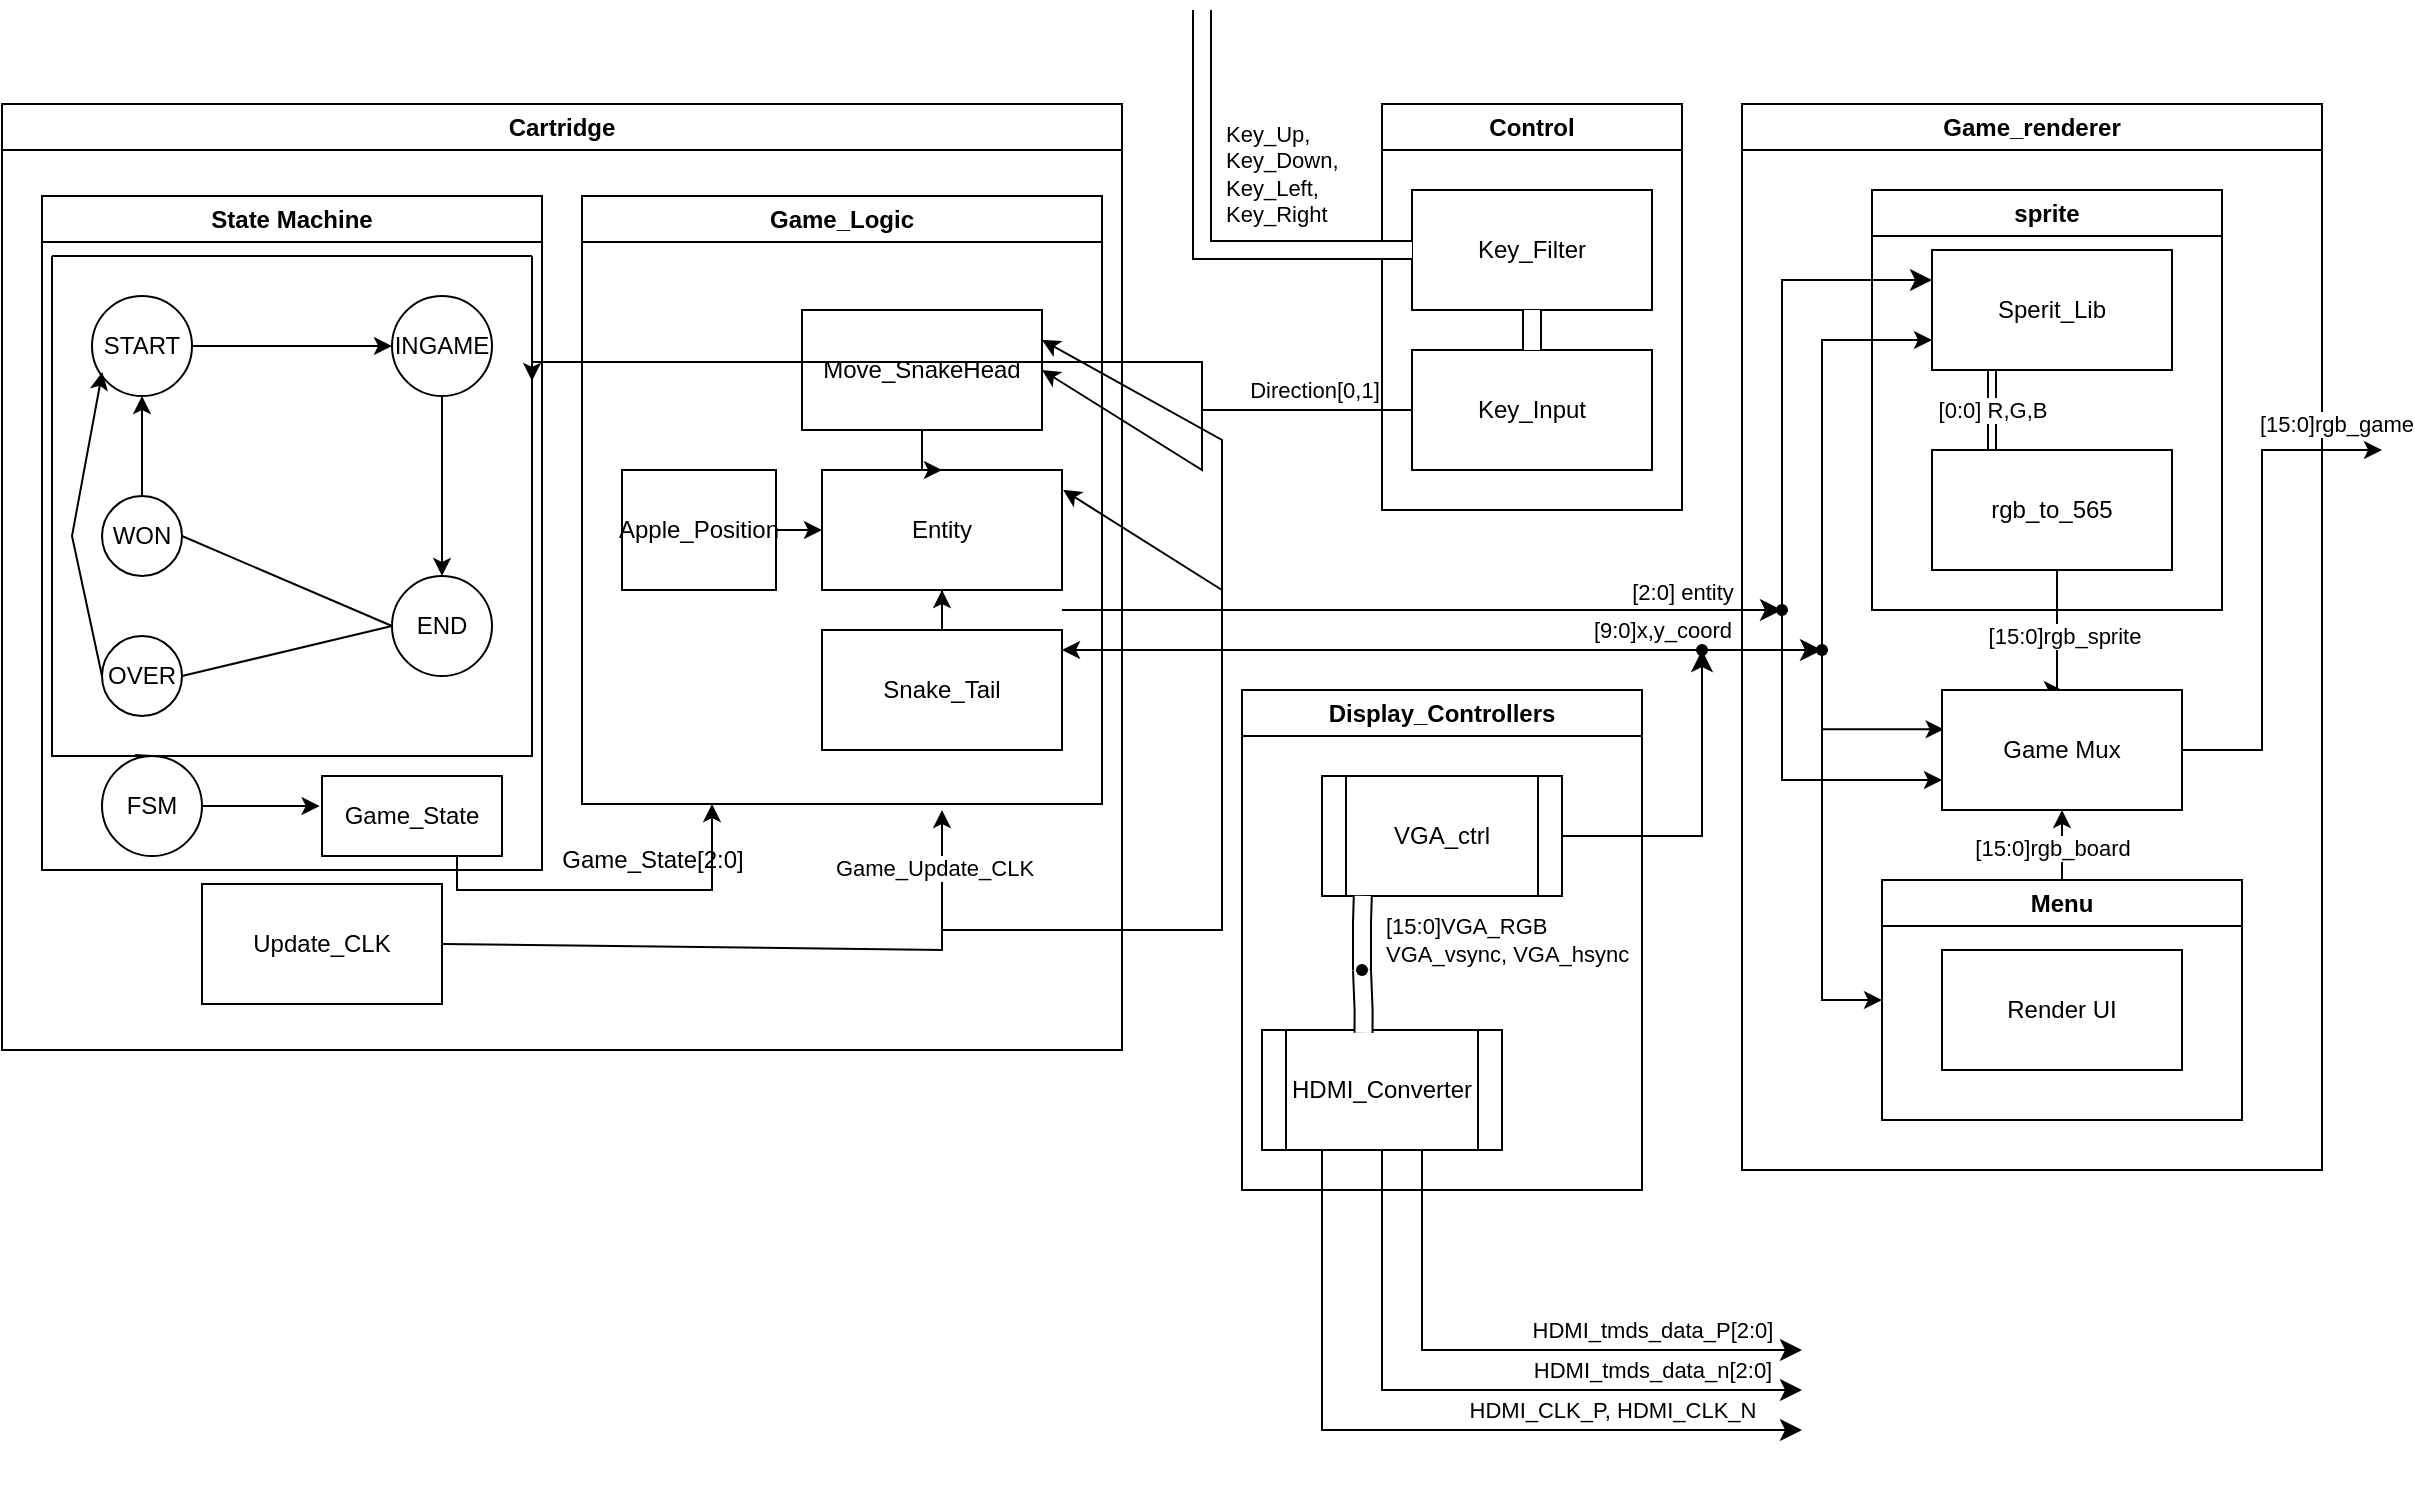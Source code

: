 <mxfile version="25.0.1">
  <diagram name="Page-1" id="sHfkZnYr7WtnaqoEsqCM">
    <mxGraphModel dx="2585" dy="919" grid="1" gridSize="10" guides="1" tooltips="1" connect="1" arrows="1" fold="1" page="1" pageScale="1" pageWidth="827" pageHeight="1169" math="0" shadow="0">
      <root>
        <mxCell id="0" />
        <mxCell id="1" parent="0" />
        <mxCell id="xB46dBXS0W5ADeLuJi4j-32" value="Control" style="swimlane;whiteSpace=wrap;html=1;startSize=23;" vertex="1" parent="1">
          <mxGeometry x="40" y="117" width="150" height="203" as="geometry" />
        </mxCell>
        <mxCell id="xB46dBXS0W5ADeLuJi4j-35" value="Key_Filter" style="rounded=0;whiteSpace=wrap;html=1;" vertex="1" parent="xB46dBXS0W5ADeLuJi4j-32">
          <mxGeometry x="15" y="43" width="120" height="60" as="geometry" />
        </mxCell>
        <mxCell id="xB46dBXS0W5ADeLuJi4j-37" value="Key_Input" style="rounded=0;whiteSpace=wrap;html=1;" vertex="1" parent="xB46dBXS0W5ADeLuJi4j-32">
          <mxGeometry x="15" y="123" width="120" height="60" as="geometry" />
        </mxCell>
        <mxCell id="xB46dBXS0W5ADeLuJi4j-40" value="" style="shape=filledEdge;rounded=0;fixDash=1;endArrow=none;strokeWidth=10;fillColor=#ffffff;html=1;entryX=0.5;entryY=0;entryDx=0;entryDy=0;exitX=0.5;exitY=1;exitDx=0;exitDy=0;" edge="1" parent="xB46dBXS0W5ADeLuJi4j-32" source="xB46dBXS0W5ADeLuJi4j-35" target="xB46dBXS0W5ADeLuJi4j-37">
          <mxGeometry width="60" height="40" relative="1" as="geometry">
            <mxPoint x="30" y="23" as="sourcePoint" />
            <mxPoint x="85" y="123" as="targetPoint" />
          </mxGeometry>
        </mxCell>
        <mxCell id="sHn7CH1aY6ciFTgk0AOF-37" value="&lt;div&gt;Game_renderer&lt;/div&gt;" style="swimlane;whiteSpace=wrap;html=1;" parent="1" vertex="1">
          <mxGeometry x="220" y="117" width="290" height="533" as="geometry" />
        </mxCell>
        <mxCell id="sHn7CH1aY6ciFTgk0AOF-43" value="sprite " style="swimlane;whiteSpace=wrap;html=1;" parent="sHn7CH1aY6ciFTgk0AOF-37" vertex="1">
          <mxGeometry x="65" y="43" width="175" height="210" as="geometry" />
        </mxCell>
        <mxCell id="sHn7CH1aY6ciFTgk0AOF-44" value="Sperit_Lib" style="rounded=0;whiteSpace=wrap;html=1;" parent="sHn7CH1aY6ciFTgk0AOF-43" vertex="1">
          <mxGeometry x="30" y="30" width="120" height="60" as="geometry" />
        </mxCell>
        <mxCell id="sHn7CH1aY6ciFTgk0AOF-42" value="rgb_to_565" style="rounded=0;whiteSpace=wrap;html=1;" parent="sHn7CH1aY6ciFTgk0AOF-43" vertex="1">
          <mxGeometry x="30" y="130" width="120" height="60" as="geometry" />
        </mxCell>
        <mxCell id="sHn7CH1aY6ciFTgk0AOF-52" value="" style="shape=link;html=1;rounded=0;exitX=0.25;exitY=1;exitDx=0;exitDy=0;edgeStyle=elbowEdgeStyle;entryX=0.25;entryY=0;entryDx=0;entryDy=0;" parent="sHn7CH1aY6ciFTgk0AOF-43" source="sHn7CH1aY6ciFTgk0AOF-44" target="sHn7CH1aY6ciFTgk0AOF-42" edge="1">
          <mxGeometry width="100" relative="1" as="geometry">
            <mxPoint x="10" y="140" as="sourcePoint" />
            <mxPoint x="340" y="75" as="targetPoint" />
          </mxGeometry>
        </mxCell>
        <mxCell id="sHn7CH1aY6ciFTgk0AOF-53" value="[0:0] R,G,B" style="edgeLabel;html=1;align=center;verticalAlign=middle;resizable=0;points=[];" parent="sHn7CH1aY6ciFTgk0AOF-52" vertex="1" connectable="0">
          <mxGeometry x="-0.49" y="-3" relative="1" as="geometry">
            <mxPoint x="3" y="10" as="offset" />
          </mxGeometry>
        </mxCell>
        <mxCell id="sHn7CH1aY6ciFTgk0AOF-57" style="edgeStyle=elbowEdgeStyle;rounded=0;orthogonalLoop=1;jettySize=auto;html=1;exitX=0.5;exitY=0;exitDx=0;exitDy=0;entryX=0.5;entryY=1;entryDx=0;entryDy=0;elbow=vertical;" parent="sHn7CH1aY6ciFTgk0AOF-37" source="sHn7CH1aY6ciFTgk0AOF-40" target="sHn7CH1aY6ciFTgk0AOF-80" edge="1">
          <mxGeometry relative="1" as="geometry">
            <mxPoint x="340" y="383" as="targetPoint" />
          </mxGeometry>
        </mxCell>
        <mxCell id="sHn7CH1aY6ciFTgk0AOF-77" value="[15:0]rgb_board" style="edgeLabel;html=1;align=center;verticalAlign=middle;resizable=0;points=[];" parent="sHn7CH1aY6ciFTgk0AOF-57" vertex="1" connectable="0">
          <mxGeometry x="0.693" y="1" relative="1" as="geometry">
            <mxPoint x="-4" y="13" as="offset" />
          </mxGeometry>
        </mxCell>
        <mxCell id="sHn7CH1aY6ciFTgk0AOF-40" value="Menu" style="swimlane;whiteSpace=wrap;html=1;" parent="sHn7CH1aY6ciFTgk0AOF-37" vertex="1">
          <mxGeometry x="70" y="388" width="180" height="120" as="geometry" />
        </mxCell>
        <mxCell id="xB46dBXS0W5ADeLuJi4j-102" value="Render UI" style="rounded=0;whiteSpace=wrap;html=1;" vertex="1" parent="sHn7CH1aY6ciFTgk0AOF-40">
          <mxGeometry x="30" y="35" width="120" height="60" as="geometry" />
        </mxCell>
        <mxCell id="sHn7CH1aY6ciFTgk0AOF-54" style="edgeStyle=elbowEdgeStyle;rounded=0;orthogonalLoop=1;jettySize=auto;html=1;exitX=0.5;exitY=1;exitDx=0;exitDy=0;entryX=0.5;entryY=0;entryDx=0;entryDy=0;" parent="sHn7CH1aY6ciFTgk0AOF-37" source="sHn7CH1aY6ciFTgk0AOF-42" target="sHn7CH1aY6ciFTgk0AOF-80" edge="1">
          <mxGeometry relative="1" as="geometry">
            <mxPoint x="400.0" y="218" as="targetPoint" />
            <mxPoint x="240" y="264" as="sourcePoint" />
          </mxGeometry>
        </mxCell>
        <mxCell id="sHn7CH1aY6ciFTgk0AOF-55" value="[15:0]rgb_sprite" style="edgeLabel;html=1;align=center;verticalAlign=middle;resizable=0;points=[];" parent="sHn7CH1aY6ciFTgk0AOF-54" vertex="1" connectable="0">
          <mxGeometry x="0.737" y="3" relative="1" as="geometry">
            <mxPoint y="-21" as="offset" />
          </mxGeometry>
        </mxCell>
        <mxCell id="sHn7CH1aY6ciFTgk0AOF-79" style="edgeStyle=elbowEdgeStyle;rounded=0;orthogonalLoop=1;jettySize=auto;html=1;entryX=0;entryY=0.75;entryDx=0;entryDy=0;" parent="sHn7CH1aY6ciFTgk0AOF-37" source="sHn7CH1aY6ciFTgk0AOF-78" target="sHn7CH1aY6ciFTgk0AOF-44" edge="1">
          <mxGeometry relative="1" as="geometry">
            <Array as="points">
              <mxPoint x="40" y="118" />
            </Array>
          </mxGeometry>
        </mxCell>
        <mxCell id="sHn7CH1aY6ciFTgk0AOF-81" style="edgeStyle=elbowEdgeStyle;rounded=0;orthogonalLoop=1;jettySize=auto;html=1;entryX=0.007;entryY=0.328;entryDx=0;entryDy=0;entryPerimeter=0;" parent="sHn7CH1aY6ciFTgk0AOF-37" source="sHn7CH1aY6ciFTgk0AOF-78" target="sHn7CH1aY6ciFTgk0AOF-80" edge="1">
          <mxGeometry relative="1" as="geometry">
            <Array as="points">
              <mxPoint x="40" y="273" />
            </Array>
          </mxGeometry>
        </mxCell>
        <mxCell id="sHn7CH1aY6ciFTgk0AOF-78" value="" style="shape=waypoint;sketch=0;fillStyle=solid;size=6;pointerEvents=1;points=[];fillColor=none;resizable=0;rotatable=0;perimeter=centerPerimeter;snapToPoint=1;" parent="sHn7CH1aY6ciFTgk0AOF-37" vertex="1">
          <mxGeometry x="30" y="263" width="20" height="20" as="geometry" />
        </mxCell>
        <mxCell id="sHn7CH1aY6ciFTgk0AOF-80" value="Game Mux" style="rounded=0;whiteSpace=wrap;html=1;" parent="sHn7CH1aY6ciFTgk0AOF-37" vertex="1">
          <mxGeometry x="100" y="293" width="120" height="60" as="geometry" />
        </mxCell>
        <mxCell id="sHn7CH1aY6ciFTgk0AOF-72" value="" style="shape=waypoint;sketch=0;fillStyle=solid;size=6;pointerEvents=1;points=[];fillColor=none;resizable=0;rotatable=0;perimeter=centerPerimeter;snapToPoint=1;" parent="sHn7CH1aY6ciFTgk0AOF-37" vertex="1">
          <mxGeometry x="10" y="243" width="20" height="20" as="geometry" />
        </mxCell>
        <mxCell id="sHn7CH1aY6ciFTgk0AOF-75" style="edgeStyle=elbowEdgeStyle;rounded=0;orthogonalLoop=1;jettySize=auto;html=1;entryX=0;entryY=0.75;entryDx=0;entryDy=0;" parent="sHn7CH1aY6ciFTgk0AOF-37" source="sHn7CH1aY6ciFTgk0AOF-72" target="sHn7CH1aY6ciFTgk0AOF-80" edge="1">
          <mxGeometry relative="1" as="geometry">
            <mxPoint x="416.949" y="286.503" as="targetPoint" />
            <Array as="points">
              <mxPoint x="20" y="313" />
            </Array>
          </mxGeometry>
        </mxCell>
        <mxCell id="sHn7CH1aY6ciFTgk0AOF-47" value="" style="edgeStyle=elbowEdgeStyle;endArrow=classic;html=1;rounded=0;endSize=8;startSize=8;labelPosition=left;verticalLabelPosition=middle;align=right;verticalAlign=middle;entryX=0;entryY=0.25;entryDx=0;entryDy=0;exitX=0.556;exitY=0.783;exitDx=0;exitDy=0;exitPerimeter=0;" parent="sHn7CH1aY6ciFTgk0AOF-37" source="sHn7CH1aY6ciFTgk0AOF-72" target="sHn7CH1aY6ciFTgk0AOF-44" edge="1">
          <mxGeometry width="50" height="50" relative="1" as="geometry">
            <mxPoint x="-100" y="159" as="sourcePoint" />
            <mxPoint x="40" y="153" as="targetPoint" />
            <Array as="points">
              <mxPoint x="20" y="83" />
            </Array>
          </mxGeometry>
        </mxCell>
        <mxCell id="sHn7CH1aY6ciFTgk0AOF-48" value="[2:0] entity" style="edgeLabel;html=1;align=center;verticalAlign=middle;resizable=0;points=[];" parent="sHn7CH1aY6ciFTgk0AOF-47" vertex="1" connectable="0">
          <mxGeometry x="0.063" relative="1" as="geometry">
            <mxPoint x="-50" y="118" as="offset" />
          </mxGeometry>
        </mxCell>
        <mxCell id="xB46dBXS0W5ADeLuJi4j-104" value="" style="endArrow=classic;html=1;rounded=0;entryX=0;entryY=0.5;entryDx=0;entryDy=0;edgeStyle=elbowEdgeStyle;exitX=0.608;exitY=0.783;exitDx=0;exitDy=0;exitPerimeter=0;" edge="1" parent="sHn7CH1aY6ciFTgk0AOF-37" source="sHn7CH1aY6ciFTgk0AOF-78" target="sHn7CH1aY6ciFTgk0AOF-40">
          <mxGeometry width="50" height="50" relative="1" as="geometry">
            <mxPoint x="20" y="253" as="sourcePoint" />
            <mxPoint x="-160" y="233" as="targetPoint" />
            <Array as="points">
              <mxPoint x="40" y="363" />
            </Array>
          </mxGeometry>
        </mxCell>
        <mxCell id="xB46dBXS0W5ADeLuJi4j-1" value="Cartridge" style="swimlane;whiteSpace=wrap;html=1;startSize=23;" vertex="1" parent="1">
          <mxGeometry x="-650" y="117" width="560" height="473" as="geometry" />
        </mxCell>
        <mxCell id="xB46dBXS0W5ADeLuJi4j-52" value="State Machine" style="swimlane;whiteSpace=wrap;html=1;startSize=23;" vertex="1" parent="xB46dBXS0W5ADeLuJi4j-1">
          <mxGeometry x="20" y="46" width="250" height="337" as="geometry" />
        </mxCell>
        <mxCell id="xB46dBXS0W5ADeLuJi4j-64" value="Game_State" style="rounded=0;whiteSpace=wrap;html=1;" vertex="1" parent="xB46dBXS0W5ADeLuJi4j-52">
          <mxGeometry x="140" y="290" width="90" height="40" as="geometry" />
        </mxCell>
        <mxCell id="xB46dBXS0W5ADeLuJi4j-73" value="FSM" style="ellipse;whiteSpace=wrap;html=1;aspect=fixed;" vertex="1" parent="xB46dBXS0W5ADeLuJi4j-52">
          <mxGeometry x="30" y="280" width="50" height="50" as="geometry" />
        </mxCell>
        <mxCell id="xB46dBXS0W5ADeLuJi4j-75" value="" style="swimlane;startSize=0;" vertex="1" parent="xB46dBXS0W5ADeLuJi4j-52">
          <mxGeometry x="5" y="30" width="240" height="250" as="geometry" />
        </mxCell>
        <mxCell id="xB46dBXS0W5ADeLuJi4j-79" value="START" style="ellipse;whiteSpace=wrap;html=1;aspect=fixed;" vertex="1" parent="xB46dBXS0W5ADeLuJi4j-75">
          <mxGeometry x="20" y="20" width="50" height="50" as="geometry" />
        </mxCell>
        <mxCell id="xB46dBXS0W5ADeLuJi4j-92" value="" style="edgeStyle=orthogonalEdgeStyle;rounded=0;orthogonalLoop=1;jettySize=auto;html=1;" edge="1" parent="xB46dBXS0W5ADeLuJi4j-75" source="xB46dBXS0W5ADeLuJi4j-82" target="xB46dBXS0W5ADeLuJi4j-80">
          <mxGeometry relative="1" as="geometry" />
        </mxCell>
        <mxCell id="xB46dBXS0W5ADeLuJi4j-82" value="INGAME" style="ellipse;whiteSpace=wrap;html=1;aspect=fixed;" vertex="1" parent="xB46dBXS0W5ADeLuJi4j-75">
          <mxGeometry x="170" y="20" width="50" height="50" as="geometry" />
        </mxCell>
        <mxCell id="xB46dBXS0W5ADeLuJi4j-88" value="" style="edgeStyle=orthogonalEdgeStyle;rounded=0;orthogonalLoop=1;jettySize=auto;html=1;" edge="1" parent="xB46dBXS0W5ADeLuJi4j-75" source="xB46dBXS0W5ADeLuJi4j-81" target="xB46dBXS0W5ADeLuJi4j-79">
          <mxGeometry relative="1" as="geometry" />
        </mxCell>
        <mxCell id="xB46dBXS0W5ADeLuJi4j-81" value="WON" style="ellipse;whiteSpace=wrap;html=1;aspect=fixed;" vertex="1" parent="xB46dBXS0W5ADeLuJi4j-75">
          <mxGeometry x="25" y="120" width="40" height="40" as="geometry" />
        </mxCell>
        <mxCell id="xB46dBXS0W5ADeLuJi4j-80" value="END" style="ellipse;whiteSpace=wrap;html=1;aspect=fixed;" vertex="1" parent="xB46dBXS0W5ADeLuJi4j-75">
          <mxGeometry x="170" y="160" width="50" height="50" as="geometry" />
        </mxCell>
        <mxCell id="xB46dBXS0W5ADeLuJi4j-83" value="OVER" style="ellipse;whiteSpace=wrap;html=1;aspect=fixed;" vertex="1" parent="xB46dBXS0W5ADeLuJi4j-75">
          <mxGeometry x="25" y="190" width="40" height="40" as="geometry" />
        </mxCell>
        <mxCell id="xB46dBXS0W5ADeLuJi4j-87" value="" style="endArrow=classic;html=1;rounded=0;exitX=0;exitY=0.5;exitDx=0;exitDy=0;entryX=0.103;entryY=0.76;entryDx=0;entryDy=0;entryPerimeter=0;" edge="1" parent="xB46dBXS0W5ADeLuJi4j-75" source="xB46dBXS0W5ADeLuJi4j-83" target="xB46dBXS0W5ADeLuJi4j-79">
          <mxGeometry width="50" height="50" relative="1" as="geometry">
            <mxPoint x="80" y="170" as="sourcePoint" />
            <mxPoint x="130" y="120" as="targetPoint" />
            <Array as="points">
              <mxPoint x="10" y="140" />
            </Array>
          </mxGeometry>
        </mxCell>
        <mxCell id="xB46dBXS0W5ADeLuJi4j-89" value="" style="endArrow=none;html=1;rounded=0;exitX=0;exitY=0.5;exitDx=0;exitDy=0;entryX=1;entryY=0.5;entryDx=0;entryDy=0;" edge="1" parent="xB46dBXS0W5ADeLuJi4j-75" source="xB46dBXS0W5ADeLuJi4j-80" target="xB46dBXS0W5ADeLuJi4j-81">
          <mxGeometry width="50" height="50" relative="1" as="geometry">
            <mxPoint x="410" y="320" as="sourcePoint" />
            <mxPoint x="460" y="270" as="targetPoint" />
          </mxGeometry>
        </mxCell>
        <mxCell id="xB46dBXS0W5ADeLuJi4j-90" value="" style="endArrow=none;html=1;rounded=0;exitX=1;exitY=0.5;exitDx=0;exitDy=0;entryX=0;entryY=0.5;entryDx=0;entryDy=0;" edge="1" parent="xB46dBXS0W5ADeLuJi4j-75" source="xB46dBXS0W5ADeLuJi4j-83" target="xB46dBXS0W5ADeLuJi4j-80">
          <mxGeometry width="50" height="50" relative="1" as="geometry">
            <mxPoint x="410" y="320" as="sourcePoint" />
            <mxPoint x="460" y="270" as="targetPoint" />
          </mxGeometry>
        </mxCell>
        <mxCell id="xB46dBXS0W5ADeLuJi4j-91" value="" style="endArrow=classic;html=1;rounded=0;exitX=1;exitY=0.5;exitDx=0;exitDy=0;entryX=0;entryY=0.5;entryDx=0;entryDy=0;" edge="1" parent="xB46dBXS0W5ADeLuJi4j-75" source="xB46dBXS0W5ADeLuJi4j-79" target="xB46dBXS0W5ADeLuJi4j-82">
          <mxGeometry width="50" height="50" relative="1" as="geometry">
            <mxPoint x="410" y="320" as="sourcePoint" />
            <mxPoint x="460" y="270" as="targetPoint" />
          </mxGeometry>
        </mxCell>
        <mxCell id="xB46dBXS0W5ADeLuJi4j-77" value="" style="endArrow=classic;html=1;rounded=0;exitX=1;exitY=0.5;exitDx=0;exitDy=0;entryX=-0.013;entryY=0.376;entryDx=0;entryDy=0;entryPerimeter=0;" edge="1" parent="xB46dBXS0W5ADeLuJi4j-52" source="xB46dBXS0W5ADeLuJi4j-73" target="xB46dBXS0W5ADeLuJi4j-64">
          <mxGeometry width="50" height="50" relative="1" as="geometry">
            <mxPoint x="110" y="260" as="sourcePoint" />
            <mxPoint x="160" y="210" as="targetPoint" />
          </mxGeometry>
        </mxCell>
        <mxCell id="xB46dBXS0W5ADeLuJi4j-78" value="" style="endArrow=none;html=1;rounded=0;exitX=0.5;exitY=0;exitDx=0;exitDy=0;entryX=0.173;entryY=0.998;entryDx=0;entryDy=0;entryPerimeter=0;" edge="1" parent="xB46dBXS0W5ADeLuJi4j-52" source="xB46dBXS0W5ADeLuJi4j-73" target="xB46dBXS0W5ADeLuJi4j-75">
          <mxGeometry width="50" height="50" relative="1" as="geometry">
            <mxPoint x="110" y="260" as="sourcePoint" />
            <mxPoint x="160" y="210" as="targetPoint" />
          </mxGeometry>
        </mxCell>
        <mxCell id="xB46dBXS0W5ADeLuJi4j-94" value="Update_CLK" style="rounded=0;whiteSpace=wrap;html=1;" vertex="1" parent="xB46dBXS0W5ADeLuJi4j-1">
          <mxGeometry x="100" y="390" width="120" height="60" as="geometry" />
        </mxCell>
        <mxCell id="xB46dBXS0W5ADeLuJi4j-95" value="" style="endArrow=classic;html=1;rounded=0;exitX=1;exitY=0.5;exitDx=0;exitDy=0;" edge="1" parent="xB46dBXS0W5ADeLuJi4j-1" source="xB46dBXS0W5ADeLuJi4j-94">
          <mxGeometry width="50" height="50" relative="1" as="geometry">
            <mxPoint x="500" y="373" as="sourcePoint" />
            <mxPoint x="470" y="353" as="targetPoint" />
            <Array as="points">
              <mxPoint x="470" y="423" />
            </Array>
          </mxGeometry>
        </mxCell>
        <mxCell id="xB46dBXS0W5ADeLuJi4j-110" value="Game_Update_CLK" style="edgeLabel;html=1;align=center;verticalAlign=middle;resizable=0;points=[];" vertex="1" connectable="0" parent="xB46dBXS0W5ADeLuJi4j-95">
          <mxGeometry x="0.818" y="4" relative="1" as="geometry">
            <mxPoint as="offset" />
          </mxGeometry>
        </mxCell>
        <mxCell id="xB46dBXS0W5ADeLuJi4j-105" value="Game_Logic" style="swimlane;whiteSpace=wrap;html=1;" vertex="1" parent="xB46dBXS0W5ADeLuJi4j-1">
          <mxGeometry x="290" y="46" width="260" height="304" as="geometry" />
        </mxCell>
        <mxCell id="xB46dBXS0W5ADeLuJi4j-47" value="Snake_Tail" style="rounded=0;whiteSpace=wrap;html=1;" vertex="1" parent="xB46dBXS0W5ADeLuJi4j-105">
          <mxGeometry x="120" y="217" width="120" height="60" as="geometry" />
        </mxCell>
        <mxCell id="xB46dBXS0W5ADeLuJi4j-43" value="&lt;div&gt;Entity&lt;/div&gt;" style="rounded=0;whiteSpace=wrap;html=1;" vertex="1" parent="xB46dBXS0W5ADeLuJi4j-105">
          <mxGeometry x="120" y="137" width="120" height="60" as="geometry" />
        </mxCell>
        <mxCell id="xB46dBXS0W5ADeLuJi4j-45" value="Apple_Position" style="rounded=0;whiteSpace=wrap;html=1;" vertex="1" parent="xB46dBXS0W5ADeLuJi4j-105">
          <mxGeometry x="20" y="137" width="77" height="60" as="geometry" />
        </mxCell>
        <mxCell id="xB46dBXS0W5ADeLuJi4j-44" value="" style="edgeStyle=orthogonalEdgeStyle;rounded=0;orthogonalLoop=1;jettySize=auto;html=1;" edge="1" parent="xB46dBXS0W5ADeLuJi4j-105" source="xB46dBXS0W5ADeLuJi4j-42" target="xB46dBXS0W5ADeLuJi4j-43">
          <mxGeometry relative="1" as="geometry" />
        </mxCell>
        <mxCell id="xB46dBXS0W5ADeLuJi4j-42" value="Move_SnakeHead" style="rounded=0;whiteSpace=wrap;html=1;" vertex="1" parent="xB46dBXS0W5ADeLuJi4j-105">
          <mxGeometry x="110" y="57" width="120" height="60" as="geometry" />
        </mxCell>
        <mxCell id="xB46dBXS0W5ADeLuJi4j-48" value="" style="edgeStyle=orthogonalEdgeStyle;rounded=0;orthogonalLoop=1;jettySize=auto;html=1;" edge="1" parent="xB46dBXS0W5ADeLuJi4j-105" source="xB46dBXS0W5ADeLuJi4j-47" target="xB46dBXS0W5ADeLuJi4j-43">
          <mxGeometry relative="1" as="geometry" />
        </mxCell>
        <mxCell id="xB46dBXS0W5ADeLuJi4j-46" value="" style="edgeStyle=orthogonalEdgeStyle;rounded=0;orthogonalLoop=1;jettySize=auto;html=1;" edge="1" parent="xB46dBXS0W5ADeLuJi4j-105" source="xB46dBXS0W5ADeLuJi4j-45" target="xB46dBXS0W5ADeLuJi4j-43">
          <mxGeometry relative="1" as="geometry" />
        </mxCell>
        <mxCell id="xB46dBXS0W5ADeLuJi4j-106" value="Game_State[2:0]" style="text;html=1;align=center;verticalAlign=middle;resizable=0;points=[];autosize=1;strokeColor=none;fillColor=none;" vertex="1" parent="xB46dBXS0W5ADeLuJi4j-1">
          <mxGeometry x="270" y="363" width="110" height="30" as="geometry" />
        </mxCell>
        <mxCell id="xB46dBXS0W5ADeLuJi4j-72" value="" style="endArrow=classic;html=1;rounded=0;edgeStyle=elbowEdgeStyle;exitX=0.75;exitY=1;exitDx=0;exitDy=0;entryX=0.25;entryY=1;entryDx=0;entryDy=0;" edge="1" parent="xB46dBXS0W5ADeLuJi4j-1" source="xB46dBXS0W5ADeLuJi4j-64" target="xB46dBXS0W5ADeLuJi4j-105">
          <mxGeometry width="50" height="50" relative="1" as="geometry">
            <mxPoint x="300" y="393" as="sourcePoint" />
            <mxPoint x="320" y="356" as="targetPoint" />
            <Array as="points">
              <mxPoint x="290" y="393" />
            </Array>
          </mxGeometry>
        </mxCell>
        <mxCell id="xB46dBXS0W5ADeLuJi4j-2" value="Display_Controllers" style="swimlane;whiteSpace=wrap;html=1;" vertex="1" parent="1">
          <mxGeometry x="-30" y="410" width="200" height="250" as="geometry" />
        </mxCell>
        <mxCell id="xB46dBXS0W5ADeLuJi4j-4" value="VGA_ctrl" style="shape=process;whiteSpace=wrap;html=1;backgroundOutline=1;" vertex="1" parent="xB46dBXS0W5ADeLuJi4j-2">
          <mxGeometry x="40" y="43" width="120" height="60" as="geometry" />
        </mxCell>
        <mxCell id="xB46dBXS0W5ADeLuJi4j-5" value="HDMI_Converter" style="shape=process;whiteSpace=wrap;html=1;backgroundOutline=1;" vertex="1" parent="xB46dBXS0W5ADeLuJi4j-2">
          <mxGeometry x="10" y="170" width="120" height="60" as="geometry" />
        </mxCell>
        <mxCell id="xB46dBXS0W5ADeLuJi4j-7" value="" style="shape=filledEdge;curved=0;rounded=0;fixDash=1;endArrow=none;strokeWidth=10;fillColor=#ffffff;edgeStyle=orthogonalEdgeStyle;html=1;entryX=0.17;entryY=0.999;entryDx=0;entryDy=0;entryPerimeter=0;" edge="1" parent="xB46dBXS0W5ADeLuJi4j-2" source="xB46dBXS0W5ADeLuJi4j-6" target="xB46dBXS0W5ADeLuJi4j-4">
          <mxGeometry width="60" height="40" relative="1" as="geometry">
            <mxPoint x="60" y="140" as="sourcePoint" />
            <mxPoint x="102" y="99" as="targetPoint" />
          </mxGeometry>
        </mxCell>
        <mxCell id="xB46dBXS0W5ADeLuJi4j-10" value="" style="shape=filledEdge;curved=0;rounded=0;fixDash=1;endArrow=none;strokeWidth=10;fillColor=#ffffff;edgeStyle=orthogonalEdgeStyle;html=1;entryX=0.562;entryY=0.826;entryDx=0;entryDy=0;entryPerimeter=0;exitX=0.423;exitY=0.024;exitDx=0;exitDy=0;exitPerimeter=0;" edge="1" parent="xB46dBXS0W5ADeLuJi4j-2" source="xB46dBXS0W5ADeLuJi4j-5" target="xB46dBXS0W5ADeLuJi4j-6">
          <mxGeometry width="60" height="40" relative="1" as="geometry">
            <mxPoint x="100" y="170" as="sourcePoint" />
            <mxPoint x="100" y="170" as="targetPoint" />
          </mxGeometry>
        </mxCell>
        <mxCell id="xB46dBXS0W5ADeLuJi4j-19" value="" style="edgeStyle=elbowEdgeStyle;elbow=horizontal;endArrow=classic;html=1;curved=0;rounded=0;endSize=8;startSize=8;exitX=0.5;exitY=1;exitDx=0;exitDy=0;" edge="1" parent="xB46dBXS0W5ADeLuJi4j-2" source="xB46dBXS0W5ADeLuJi4j-5">
          <mxGeometry width="50" height="50" relative="1" as="geometry">
            <mxPoint x="160" y="200" as="sourcePoint" />
            <mxPoint x="280" y="350" as="targetPoint" />
            <Array as="points">
              <mxPoint x="70" y="270" />
            </Array>
          </mxGeometry>
        </mxCell>
        <mxCell id="xB46dBXS0W5ADeLuJi4j-23" value="" style="edgeStyle=elbowEdgeStyle;elbow=horizontal;endArrow=classic;html=1;curved=0;rounded=0;endSize=8;startSize=8;exitX=0.25;exitY=1;exitDx=0;exitDy=0;" edge="1" parent="xB46dBXS0W5ADeLuJi4j-2" source="xB46dBXS0W5ADeLuJi4j-5">
          <mxGeometry width="50" height="50" relative="1" as="geometry">
            <mxPoint x="160" y="190" as="sourcePoint" />
            <mxPoint x="280" y="370" as="targetPoint" />
            <Array as="points">
              <mxPoint x="40" y="270" />
            </Array>
          </mxGeometry>
        </mxCell>
        <mxCell id="xB46dBXS0W5ADeLuJi4j-26" value="" style="shape=filledEdge;curved=0;rounded=0;fixDash=1;endArrow=none;strokeWidth=10;fillColor=#ffffff;edgeStyle=orthogonalEdgeStyle;html=1;entryDx=0;entryDy=0;exitX=1.093;exitY=1.157;exitDx=0;exitDy=0;exitPerimeter=0;" edge="1" parent="xB46dBXS0W5ADeLuJi4j-2" source="xB46dBXS0W5ADeLuJi4j-6" target="xB46dBXS0W5ADeLuJi4j-6">
          <mxGeometry width="60" height="40" relative="1" as="geometry">
            <mxPoint x="-100" y="630" as="sourcePoint" />
            <mxPoint x="-60" y="593" as="targetPoint" />
          </mxGeometry>
        </mxCell>
        <mxCell id="xB46dBXS0W5ADeLuJi4j-27" value="&lt;div&gt;[15:0]VGA_RGB&lt;/div&gt;&lt;div&gt;VGA_vsync, VGA_hsync&lt;br&gt;&lt;/div&gt;" style="edgeLabel;html=1;align=left;verticalAlign=middle;resizable=0;points=[];" vertex="1" connectable="0" parent="xB46dBXS0W5ADeLuJi4j-26">
          <mxGeometry x="-0.01" y="2" relative="1" as="geometry">
            <mxPoint x="10" y="-15" as="offset" />
          </mxGeometry>
        </mxCell>
        <mxCell id="xB46dBXS0W5ADeLuJi4j-6" value="" style="shape=waypoint;sketch=0;fillStyle=solid;size=6;pointerEvents=1;points=[];fillColor=none;resizable=0;rotatable=0;perimeter=centerPerimeter;snapToPoint=1;" vertex="1" parent="xB46dBXS0W5ADeLuJi4j-2">
          <mxGeometry x="50" y="130" width="20" height="20" as="geometry" />
        </mxCell>
        <mxCell id="xB46dBXS0W5ADeLuJi4j-24" value="&lt;div&gt;HDMI_CLK_P, HDMI_CLK_N&lt;br&gt;&lt;/div&gt;" style="edgeLabel;html=1;align=center;verticalAlign=middle;resizable=0;points=[];" vertex="1" connectable="0" parent="xB46dBXS0W5ADeLuJi4j-2">
          <mxGeometry x="200.0" y="410" as="geometry">
            <mxPoint x="-15" y="-50" as="offset" />
          </mxGeometry>
        </mxCell>
        <mxCell id="xB46dBXS0W5ADeLuJi4j-14" value="&lt;div&gt;HDMI_tmds_data_n[2:0]&lt;/div&gt;" style="edgeLabel;html=1;align=center;verticalAlign=middle;resizable=0;points=[];" vertex="1" connectable="0" parent="1">
          <mxGeometry x="190.0" y="800" as="geometry">
            <mxPoint x="-15" y="-50" as="offset" />
          </mxGeometry>
        </mxCell>
        <mxCell id="xB46dBXS0W5ADeLuJi4j-20" value="" style="edgeStyle=elbowEdgeStyle;elbow=horizontal;endArrow=classic;html=1;curved=0;rounded=0;endSize=8;startSize=8;exitX=0.75;exitY=1;exitDx=0;exitDy=0;" edge="1" parent="1" source="xB46dBXS0W5ADeLuJi4j-5">
          <mxGeometry width="50" height="50" relative="1" as="geometry">
            <mxPoint x="160" y="630" as="sourcePoint" />
            <mxPoint x="250" y="740" as="targetPoint" />
            <Array as="points">
              <mxPoint x="60" y="680" />
            </Array>
          </mxGeometry>
        </mxCell>
        <mxCell id="xB46dBXS0W5ADeLuJi4j-21" value="&lt;div&gt;HDMI_tmds_data_P[2:0]&lt;/div&gt;" style="edgeLabel;html=1;align=center;verticalAlign=middle;resizable=0;points=[];" vertex="1" connectable="0" parent="1">
          <mxGeometry x="190.0" y="780" as="geometry">
            <mxPoint x="-15" y="-50" as="offset" />
          </mxGeometry>
        </mxCell>
        <mxCell id="sHn7CH1aY6ciFTgk0AOF-82" style="edgeStyle=elbowEdgeStyle;rounded=0;orthogonalLoop=1;jettySize=auto;html=1;" parent="1" source="sHn7CH1aY6ciFTgk0AOF-80" edge="1">
          <mxGeometry relative="1" as="geometry">
            <mxPoint x="540" y="290" as="targetPoint" />
            <Array as="points">
              <mxPoint x="480" y="400" />
            </Array>
          </mxGeometry>
        </mxCell>
        <mxCell id="sHn7CH1aY6ciFTgk0AOF-84" value="[15:0]rgb_game" style="edgeLabel;html=1;align=center;verticalAlign=middle;resizable=0;points=[];" parent="sHn7CH1aY6ciFTgk0AOF-82" vertex="1" connectable="0">
          <mxGeometry x="0.562" y="-1" relative="1" as="geometry">
            <mxPoint x="31" y="-14" as="offset" />
          </mxGeometry>
        </mxCell>
        <mxCell id="sHn7CH1aY6ciFTgk0AOF-50" value="" style="endArrow=classic;html=1;rounded=0;endSize=8;startSize=8;exitDx=0;exitDy=0;edgeStyle=elbowEdgeStyle;entryX=0.578;entryY=0.406;entryDx=0;entryDy=0;entryPerimeter=0;" parent="1" target="sHn7CH1aY6ciFTgk0AOF-78" edge="1" source="xB46dBXS0W5ADeLuJi4j-28">
          <mxGeometry width="50" height="50" relative="1" as="geometry">
            <mxPoint x="130" y="370" as="sourcePoint" />
            <mxPoint x="260" y="370" as="targetPoint" />
          </mxGeometry>
        </mxCell>
        <mxCell id="xB46dBXS0W5ADeLuJi4j-29" value="" style="endArrow=classic;html=1;rounded=0;endSize=8;startSize=8;exitX=1;exitY=0.5;exitDx=0;exitDy=0;edgeStyle=elbowEdgeStyle;" edge="1" parent="1" source="xB46dBXS0W5ADeLuJi4j-4" target="xB46dBXS0W5ADeLuJi4j-28">
          <mxGeometry width="50" height="50" relative="1" as="geometry">
            <mxPoint x="130" y="483" as="sourcePoint" />
            <mxPoint x="260" y="370" as="targetPoint" />
            <Array as="points">
              <mxPoint x="200" y="430" />
            </Array>
          </mxGeometry>
        </mxCell>
        <mxCell id="xB46dBXS0W5ADeLuJi4j-30" value="[9:0]x,y_coord" style="edgeLabel;html=1;align=center;verticalAlign=middle;resizable=0;points=[];" vertex="1" connectable="0" parent="xB46dBXS0W5ADeLuJi4j-29">
          <mxGeometry x="-0.017" y="2" relative="1" as="geometry">
            <mxPoint x="-18" y="-93" as="offset" />
          </mxGeometry>
        </mxCell>
        <mxCell id="xB46dBXS0W5ADeLuJi4j-31" value="" style="endArrow=classic;html=1;rounded=0;" edge="1" parent="1" source="xB46dBXS0W5ADeLuJi4j-28">
          <mxGeometry width="50" height="50" relative="1" as="geometry">
            <mxPoint x="200" y="390" as="sourcePoint" />
            <mxPoint x="-120" y="390" as="targetPoint" />
          </mxGeometry>
        </mxCell>
        <mxCell id="xB46dBXS0W5ADeLuJi4j-33" value="" style="shape=filledEdge;curved=0;rounded=0;fixDash=1;endArrow=none;strokeWidth=10;fillColor=#ffffff;edgeStyle=orthogonalEdgeStyle;html=1;entryX=0;entryY=0.5;entryDx=0;entryDy=0;" edge="1" parent="1" target="xB46dBXS0W5ADeLuJi4j-35">
          <mxGeometry width="60" height="40" relative="1" as="geometry">
            <mxPoint x="-50" y="70" as="sourcePoint" />
            <mxPoint x="30" y="180" as="targetPoint" />
            <Array as="points">
              <mxPoint x="-50" y="90" />
              <mxPoint x="-50" y="190" />
            </Array>
          </mxGeometry>
        </mxCell>
        <mxCell id="xB46dBXS0W5ADeLuJi4j-41" value="&lt;div align=&quot;left&quot;&gt;Key_Up,&lt;/div&gt;&lt;div align=&quot;left&quot;&gt;Key_Down,&lt;/div&gt;&lt;div align=&quot;left&quot;&gt;Key_Left,&lt;/div&gt;&lt;div align=&quot;left&quot;&gt;Key_Right&lt;br&gt;&lt;/div&gt;" style="edgeLabel;html=1;align=left;verticalAlign=middle;resizable=0;points=[];" vertex="1" connectable="0" parent="xB46dBXS0W5ADeLuJi4j-33">
          <mxGeometry x="-0.781" y="2" relative="1" as="geometry">
            <mxPoint x="8" y="57" as="offset" />
          </mxGeometry>
        </mxCell>
        <mxCell id="xB46dBXS0W5ADeLuJi4j-36" value="" style="endArrow=classic;html=1;rounded=0;" edge="1" parent="1" target="xB46dBXS0W5ADeLuJi4j-28">
          <mxGeometry width="50" height="50" relative="1" as="geometry">
            <mxPoint x="200" y="390" as="sourcePoint" />
            <mxPoint x="-130" y="370" as="targetPoint" />
          </mxGeometry>
        </mxCell>
        <mxCell id="xB46dBXS0W5ADeLuJi4j-28" value="" style="shape=waypoint;sketch=0;fillStyle=solid;size=6;pointerEvents=1;points=[];fillColor=none;resizable=0;rotatable=0;perimeter=centerPerimeter;snapToPoint=1;" vertex="1" parent="1">
          <mxGeometry x="190" y="380" width="20" height="20" as="geometry" />
        </mxCell>
        <mxCell id="xB46dBXS0W5ADeLuJi4j-38" value="" style="endArrow=classic;html=1;rounded=0;exitX=0;exitY=0.5;exitDx=0;exitDy=0;entryX=1;entryY=0.5;entryDx=0;entryDy=0;" edge="1" parent="1" source="xB46dBXS0W5ADeLuJi4j-37" target="xB46dBXS0W5ADeLuJi4j-42">
          <mxGeometry width="50" height="50" relative="1" as="geometry">
            <mxPoint x="150" y="300" as="sourcePoint" />
            <mxPoint x="-120" y="270" as="targetPoint" />
            <Array as="points">
              <mxPoint x="-50" y="270" />
              <mxPoint x="-50" y="300" />
            </Array>
          </mxGeometry>
        </mxCell>
        <mxCell id="xB46dBXS0W5ADeLuJi4j-39" value="Direction[0,1]" style="edgeLabel;html=1;align=center;verticalAlign=middle;resizable=0;points=[];" vertex="1" connectable="0" parent="xB46dBXS0W5ADeLuJi4j-38">
          <mxGeometry x="-0.481" y="-4" relative="1" as="geometry">
            <mxPoint x="10" y="-6" as="offset" />
          </mxGeometry>
        </mxCell>
        <mxCell id="sHn7CH1aY6ciFTgk0AOF-73" value="" style="endArrow=classic;html=1;rounded=0;endSize=8;startSize=8;labelPosition=left;verticalLabelPosition=middle;align=right;verticalAlign=middle;" parent="1" target="sHn7CH1aY6ciFTgk0AOF-72" edge="1">
          <mxGeometry width="50" height="50" relative="1" as="geometry">
            <mxPoint x="-120" y="370" as="sourcePoint" />
            <mxPoint x="395" y="510" as="targetPoint" />
          </mxGeometry>
        </mxCell>
        <mxCell id="xB46dBXS0W5ADeLuJi4j-98" value="" style="endArrow=classic;html=1;rounded=0;entryX=1;entryY=0.25;entryDx=0;entryDy=0;" edge="1" parent="1" target="xB46dBXS0W5ADeLuJi4j-42">
          <mxGeometry width="50" height="50" relative="1" as="geometry">
            <mxPoint x="-180" y="530" as="sourcePoint" />
            <mxPoint x="-150" y="340" as="targetPoint" />
            <Array as="points">
              <mxPoint x="-40" y="530" />
              <mxPoint x="-40" y="285" />
            </Array>
          </mxGeometry>
        </mxCell>
        <mxCell id="xB46dBXS0W5ADeLuJi4j-99" value="" style="endArrow=classic;html=1;rounded=0;entryX=1.005;entryY=0.166;entryDx=0;entryDy=0;entryPerimeter=0;" edge="1" parent="1" target="xB46dBXS0W5ADeLuJi4j-43">
          <mxGeometry width="50" height="50" relative="1" as="geometry">
            <mxPoint x="-40" y="360" as="sourcePoint" />
            <mxPoint x="-110" y="360" as="targetPoint" />
          </mxGeometry>
        </mxCell>
        <mxCell id="xB46dBXS0W5ADeLuJi4j-100" value="" style="endArrow=classic;html=1;rounded=0;edgeStyle=orthogonalEdgeStyle;entryX=1;entryY=0.25;entryDx=0;entryDy=0;" edge="1" parent="1" target="xB46dBXS0W5ADeLuJi4j-75">
          <mxGeometry width="50" height="50" relative="1" as="geometry">
            <mxPoint x="-50" y="270" as="sourcePoint" />
            <mxPoint x="-260" y="370" as="targetPoint" />
            <Array as="points">
              <mxPoint x="-50" y="246" />
              <mxPoint x="-385" y="246" />
            </Array>
          </mxGeometry>
        </mxCell>
      </root>
    </mxGraphModel>
  </diagram>
</mxfile>

